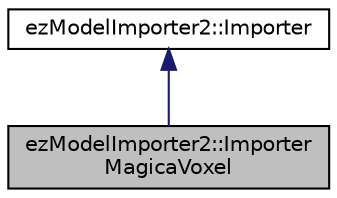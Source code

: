 digraph "ezModelImporter2::ImporterMagicaVoxel"
{
 // LATEX_PDF_SIZE
  edge [fontname="Helvetica",fontsize="10",labelfontname="Helvetica",labelfontsize="10"];
  node [fontname="Helvetica",fontsize="10",shape=record];
  Node1 [label="ezModelImporter2::Importer\lMagicaVoxel",height=0.2,width=0.4,color="black", fillcolor="grey75", style="filled", fontcolor="black",tooltip="Importer implementation to import Source engine BSP files."];
  Node2 -> Node1 [dir="back",color="midnightblue",fontsize="10",style="solid",fontname="Helvetica"];
  Node2 [label="ezModelImporter2::Importer",height=0.2,width=0.4,color="black", fillcolor="white", style="filled",URL="$d0/d4d/classez_model_importer2_1_1_importer.htm",tooltip=" "];
}
